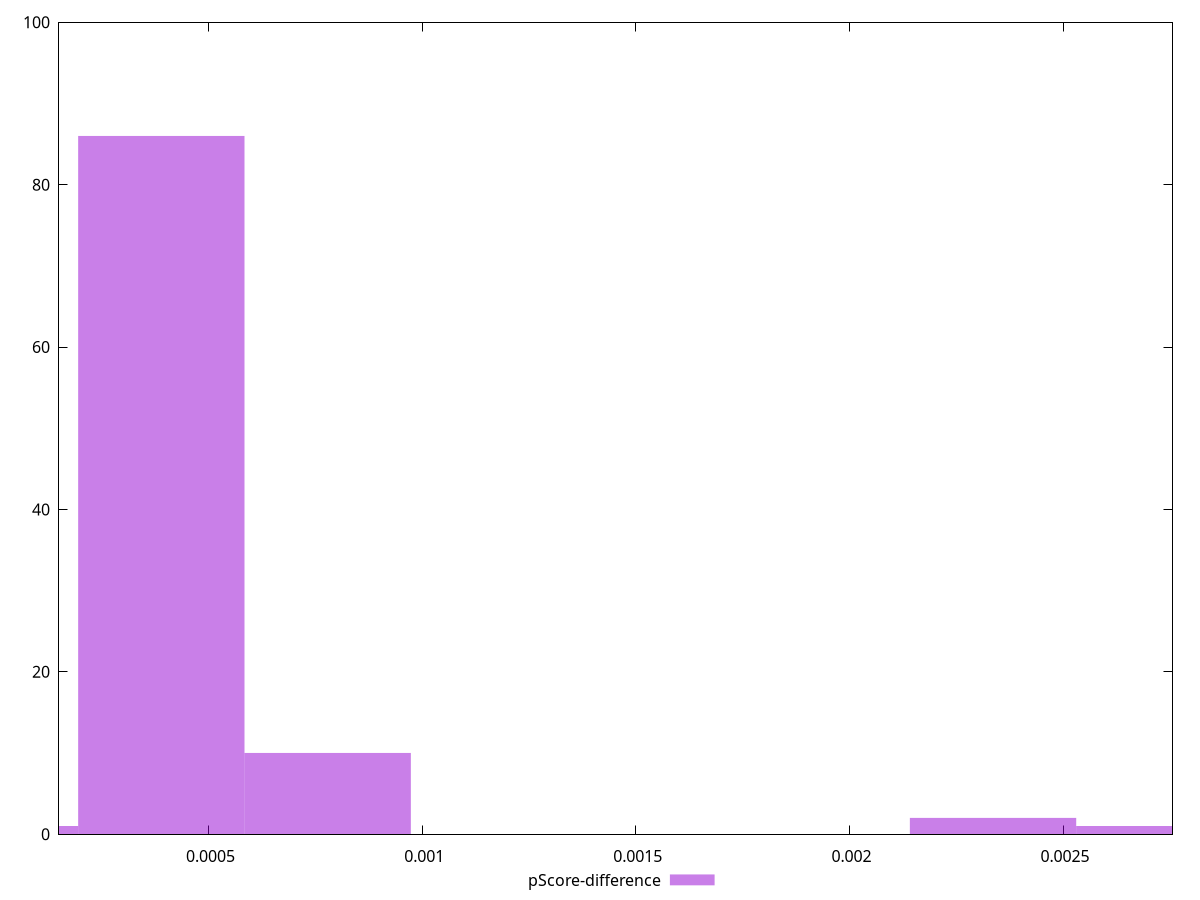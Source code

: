 reset

$pScoreDifference <<EOF
0.0003893505970103751 86
0.0007787011940207502 10
0 1
0.0027254541790726256 1
0.002336103582062251 2
EOF

set key outside below
set boxwidth 0.0003893505970103751
set xrange [0.00014984220143660076:0.002756157631945755]
set yrange [0:100]
set trange [0:100]
set style fill transparent solid 0.5 noborder
set terminal svg size 640, 490 enhanced background rgb 'white'
set output "report_00018_2021-02-10T15-25-16.877Z/largest-contentful-paint/samples/pages/pScore-difference/histogram.svg"

plot $pScoreDifference title "pScore-difference" with boxes

reset
